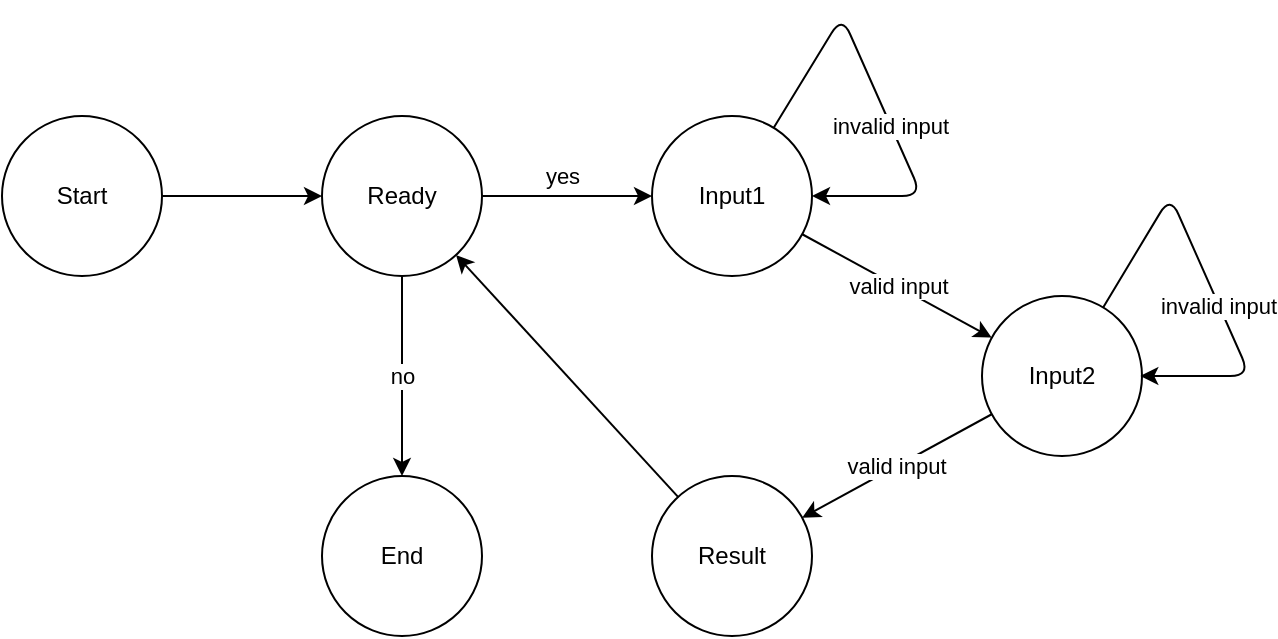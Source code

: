 <mxfile>
    <diagram id="PPoAiiH7mAg_8P7kXjFz" name="Page-1">
        <mxGraphModel dx="748" dy="353" grid="1" gridSize="10" guides="1" tooltips="1" connect="1" arrows="1" fold="1" page="1" pageScale="1" pageWidth="850" pageHeight="1100" math="0" shadow="0">
            <root>
                <mxCell id="0"/>
                <mxCell id="1" parent="0"/>
                <mxCell id="4" value="" style="edgeStyle=none;html=1;" parent="1" source="2" target="3" edge="1">
                    <mxGeometry relative="1" as="geometry"/>
                </mxCell>
                <mxCell id="2" value="Start" style="ellipse;whiteSpace=wrap;html=1;aspect=fixed;" parent="1" vertex="1">
                    <mxGeometry x="100" y="110" width="80" height="80" as="geometry"/>
                </mxCell>
                <mxCell id="6" value="" style="edgeStyle=none;html=1;" parent="1" source="3" target="5" edge="1">
                    <mxGeometry relative="1" as="geometry"/>
                </mxCell>
                <mxCell id="12" value="yes" style="edgeLabel;html=1;align=center;verticalAlign=middle;resizable=0;points=[];" parent="6" vertex="1" connectable="0">
                    <mxGeometry x="-0.29" y="1" relative="1" as="geometry">
                        <mxPoint x="10" y="-9" as="offset"/>
                    </mxGeometry>
                </mxCell>
                <mxCell id="11" value="no" style="edgeStyle=none;html=1;" parent="1" source="3" target="10" edge="1">
                    <mxGeometry relative="1" as="geometry"/>
                </mxCell>
                <mxCell id="3" value="Ready" style="ellipse;whiteSpace=wrap;html=1;aspect=fixed;" parent="1" vertex="1">
                    <mxGeometry x="260" y="110" width="80" height="80" as="geometry"/>
                </mxCell>
                <mxCell id="8" value="valid input" style="edgeStyle=none;html=1;" parent="1" source="5" target="15" edge="1">
                    <mxGeometry relative="1" as="geometry">
                        <mxPoint as="offset"/>
                    </mxGeometry>
                </mxCell>
                <mxCell id="13" style="edgeStyle=none;html=1;" parent="1" source="5" target="5" edge="1">
                    <mxGeometry relative="1" as="geometry">
                        <mxPoint x="580" y="110" as="targetPoint"/>
                        <Array as="points">
                            <mxPoint x="520" y="60"/>
                            <mxPoint x="560" y="150"/>
                        </Array>
                    </mxGeometry>
                </mxCell>
                <mxCell id="14" value="invalid input" style="edgeLabel;html=1;align=center;verticalAlign=middle;resizable=0;points=[];" parent="13" vertex="1" connectable="0">
                    <mxGeometry x="0.141" y="-1" relative="1" as="geometry">
                        <mxPoint as="offset"/>
                    </mxGeometry>
                </mxCell>
                <mxCell id="5" value="Input1" style="ellipse;whiteSpace=wrap;html=1;aspect=fixed;" parent="1" vertex="1">
                    <mxGeometry x="425" y="110" width="80" height="80" as="geometry"/>
                </mxCell>
                <mxCell id="9" style="edgeStyle=none;html=1;" parent="1" source="7" target="3" edge="1">
                    <mxGeometry relative="1" as="geometry"/>
                </mxCell>
                <mxCell id="7" value="Result" style="ellipse;whiteSpace=wrap;html=1;aspect=fixed;" parent="1" vertex="1">
                    <mxGeometry x="425" y="290" width="80" height="80" as="geometry"/>
                </mxCell>
                <mxCell id="10" value="End" style="ellipse;whiteSpace=wrap;html=1;aspect=fixed;" parent="1" vertex="1">
                    <mxGeometry x="260" y="290" width="80" height="80" as="geometry"/>
                </mxCell>
                <mxCell id="16" value="valid input" style="edgeStyle=none;html=1;" edge="1" parent="1" source="15" target="7">
                    <mxGeometry relative="1" as="geometry"/>
                </mxCell>
                <mxCell id="15" value="Input2" style="ellipse;whiteSpace=wrap;html=1;aspect=fixed;" vertex="1" parent="1">
                    <mxGeometry x="590" y="200" width="80" height="80" as="geometry"/>
                </mxCell>
                <mxCell id="17" style="edgeStyle=none;html=1;" edge="1" parent="1" source="15">
                    <mxGeometry relative="1" as="geometry">
                        <mxPoint x="669.14" y="240" as="targetPoint"/>
                        <Array as="points">
                            <mxPoint x="684.14" y="150"/>
                            <mxPoint x="724.14" y="240"/>
                        </Array>
                        <mxPoint x="649.998" y="205.869" as="sourcePoint"/>
                    </mxGeometry>
                </mxCell>
                <mxCell id="18" value="invalid input" style="edgeLabel;html=1;align=center;verticalAlign=middle;resizable=0;points=[];" vertex="1" connectable="0" parent="17">
                    <mxGeometry x="0.141" y="-1" relative="1" as="geometry">
                        <mxPoint as="offset"/>
                    </mxGeometry>
                </mxCell>
            </root>
        </mxGraphModel>
    </diagram>
</mxfile>